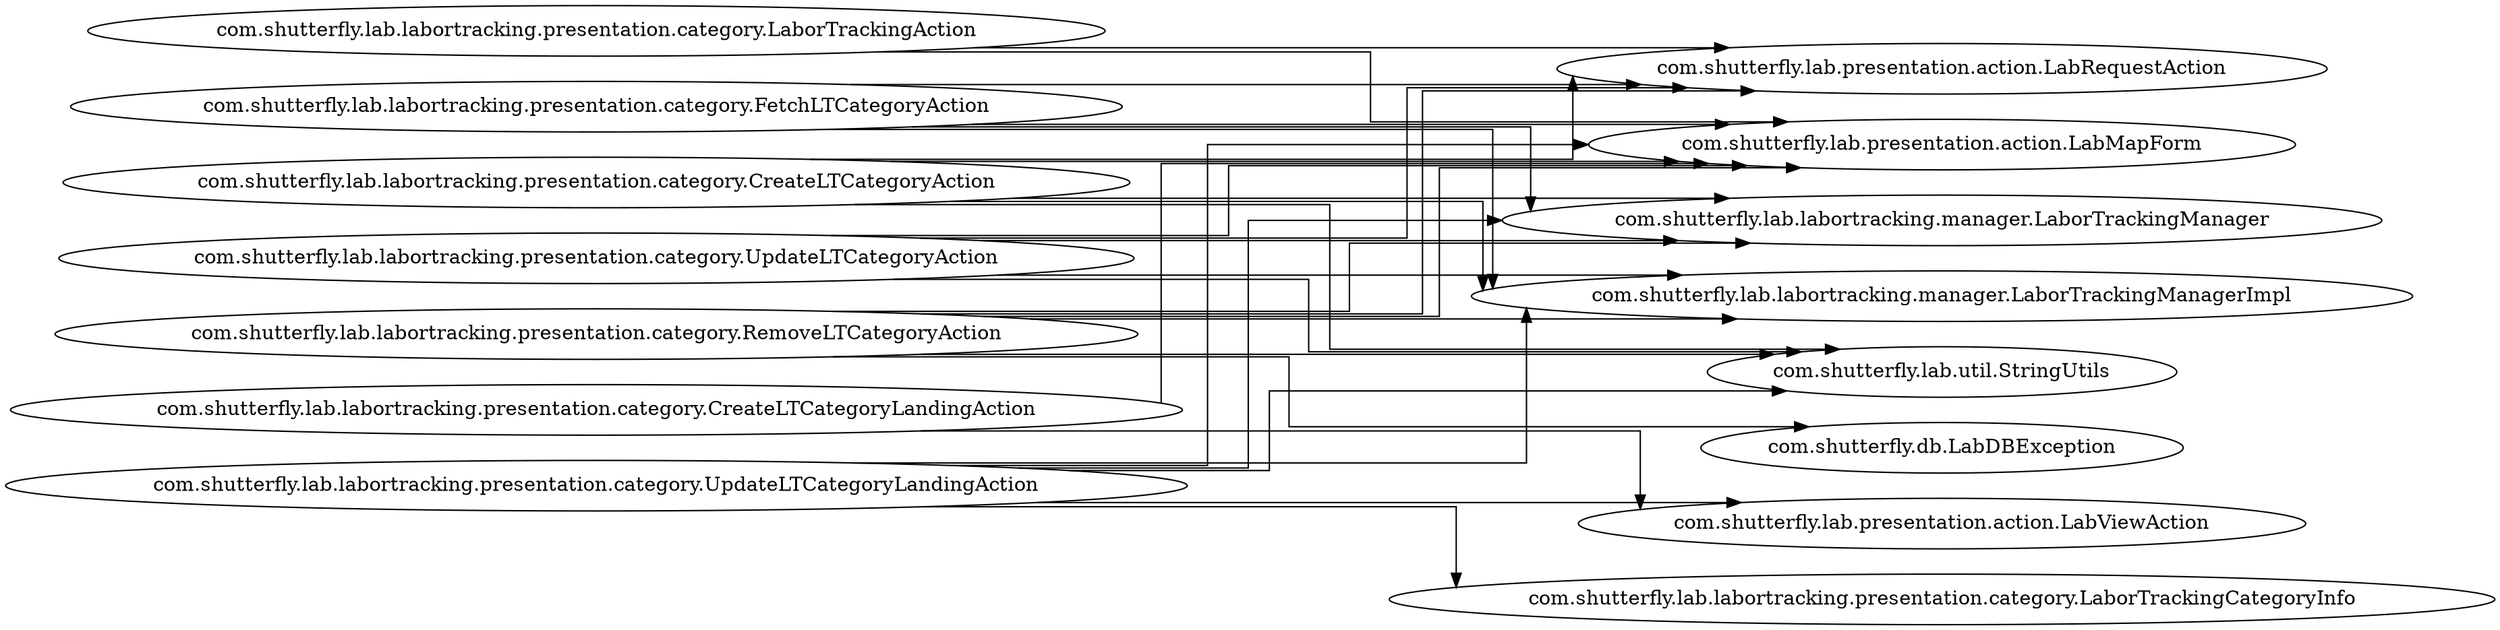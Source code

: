 digraph dependencyGraph {
 concentrate=true;
 rankdir="LR"; 
ranksep="2.0";
"com.shutterfly.lab.labortracking.presentation.category.CreateLTCategoryAction"; 
"com.shutterfly.lab.labortracking.presentation.category.CreateLTCategoryAction"->"com.shutterfly.lab.presentation.action.LabRequestAction";
"com.shutterfly.lab.labortracking.presentation.category.CreateLTCategoryAction"->"com.shutterfly.lab.presentation.action.LabMapForm";
"com.shutterfly.lab.labortracking.presentation.category.CreateLTCategoryAction"->"com.shutterfly.lab.labortracking.manager.LaborTrackingManager";
"com.shutterfly.lab.labortracking.presentation.category.CreateLTCategoryAction"->"com.shutterfly.lab.util.StringUtils";
"com.shutterfly.lab.labortracking.presentation.category.CreateLTCategoryAction"->"com.shutterfly.lab.labortracking.manager.LaborTrackingManagerImpl";
"com.shutterfly.lab.labortracking.presentation.category.CreateLTCategoryLandingAction"; 
"com.shutterfly.lab.labortracking.presentation.category.CreateLTCategoryLandingAction"->"com.shutterfly.lab.presentation.action.LabViewAction";
"com.shutterfly.lab.labortracking.presentation.category.CreateLTCategoryLandingAction"->"com.shutterfly.lab.presentation.action.LabMapForm";
"com.shutterfly.lab.labortracking.presentation.category.FetchLTCategoryAction"; 
"com.shutterfly.lab.labortracking.presentation.category.FetchLTCategoryAction"->"com.shutterfly.lab.presentation.action.LabRequestAction";
"com.shutterfly.lab.labortracking.presentation.category.FetchLTCategoryAction"->"com.shutterfly.lab.presentation.action.LabMapForm";
"com.shutterfly.lab.labortracking.presentation.category.FetchLTCategoryAction"->"com.shutterfly.lab.labortracking.manager.LaborTrackingManager";
"com.shutterfly.lab.labortracking.presentation.category.FetchLTCategoryAction"->"com.shutterfly.lab.labortracking.manager.LaborTrackingManagerImpl";
"com.shutterfly.lab.labortracking.presentation.category.LaborTrackingAction"; 
"com.shutterfly.lab.labortracking.presentation.category.LaborTrackingAction"->"com.shutterfly.lab.presentation.action.LabRequestAction";
"com.shutterfly.lab.labortracking.presentation.category.LaborTrackingAction"->"com.shutterfly.lab.presentation.action.LabMapForm";
"com.shutterfly.lab.labortracking.presentation.category.LaborTrackingCategoryInfo"; 
"com.shutterfly.lab.labortracking.presentation.category.RemoveLTCategoryAction"; 
"com.shutterfly.lab.labortracking.presentation.category.RemoveLTCategoryAction"->"com.shutterfly.lab.presentation.action.LabRequestAction";
"com.shutterfly.lab.labortracking.presentation.category.RemoveLTCategoryAction"->"com.shutterfly.lab.presentation.action.LabMapForm";
"com.shutterfly.lab.labortracking.presentation.category.RemoveLTCategoryAction"->"com.shutterfly.lab.labortracking.manager.LaborTrackingManager";
"com.shutterfly.lab.labortracking.presentation.category.RemoveLTCategoryAction"->"com.shutterfly.db.LabDBException";
"com.shutterfly.lab.labortracking.presentation.category.RemoveLTCategoryAction"->"com.shutterfly.lab.util.StringUtils";
"com.shutterfly.lab.labortracking.presentation.category.RemoveLTCategoryAction"->"com.shutterfly.lab.labortracking.manager.LaborTrackingManagerImpl";
"com.shutterfly.lab.labortracking.presentation.category.UpdateLTCategoryAction"; 
"com.shutterfly.lab.labortracking.presentation.category.UpdateLTCategoryAction"->"com.shutterfly.lab.presentation.action.LabRequestAction";
"com.shutterfly.lab.labortracking.presentation.category.UpdateLTCategoryAction"->"com.shutterfly.lab.presentation.action.LabMapForm";
"com.shutterfly.lab.labortracking.presentation.category.UpdateLTCategoryAction"->"com.shutterfly.lab.labortracking.manager.LaborTrackingManager";
"com.shutterfly.lab.labortracking.presentation.category.UpdateLTCategoryAction"->"com.shutterfly.lab.util.StringUtils";
"com.shutterfly.lab.labortracking.presentation.category.UpdateLTCategoryAction"->"com.shutterfly.lab.labortracking.manager.LaborTrackingManagerImpl";
"com.shutterfly.lab.labortracking.presentation.category.UpdateLTCategoryLandingAction"; 
"com.shutterfly.lab.labortracking.presentation.category.UpdateLTCategoryLandingAction"->"com.shutterfly.lab.presentation.action.LabViewAction";
"com.shutterfly.lab.labortracking.presentation.category.UpdateLTCategoryLandingAction"->"com.shutterfly.lab.presentation.action.LabMapForm";
"com.shutterfly.lab.labortracking.presentation.category.UpdateLTCategoryLandingAction"->"com.shutterfly.lab.labortracking.manager.LaborTrackingManager";
"com.shutterfly.lab.labortracking.presentation.category.UpdateLTCategoryLandingAction"->"com.shutterfly.lab.labortracking.presentation.category.LaborTrackingCategoryInfo";
"com.shutterfly.lab.labortracking.presentation.category.UpdateLTCategoryLandingAction"->"com.shutterfly.lab.util.StringUtils";
"com.shutterfly.lab.labortracking.presentation.category.UpdateLTCategoryLandingAction"->"com.shutterfly.lab.labortracking.manager.LaborTrackingManagerImpl";
splines="ortho";
}